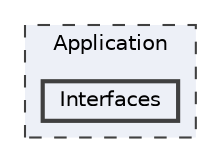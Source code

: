 digraph "Application/Interfaces"
{
 // LATEX_PDF_SIZE
  bgcolor="transparent";
  edge [fontname=Helvetica,fontsize=10,labelfontname=Helvetica,labelfontsize=10];
  node [fontname=Helvetica,fontsize=10,shape=box,height=0.2,width=0.4];
  compound=true
  subgraph clusterdir_eb1463819d84903762eb6f59cc0c4383 {
    graph [ bgcolor="#edf0f7", pencolor="grey25", label="Application", fontname=Helvetica,fontsize=10 style="filled,dashed", URL="dir_eb1463819d84903762eb6f59cc0c4383.html",tooltip=""]
  dir_3a791696e16e15231c17d911ae92556b [label="Interfaces", fillcolor="#edf0f7", color="grey25", style="filled,bold", URL="dir_3a791696e16e15231c17d911ae92556b.html",tooltip=""];
  }
}
